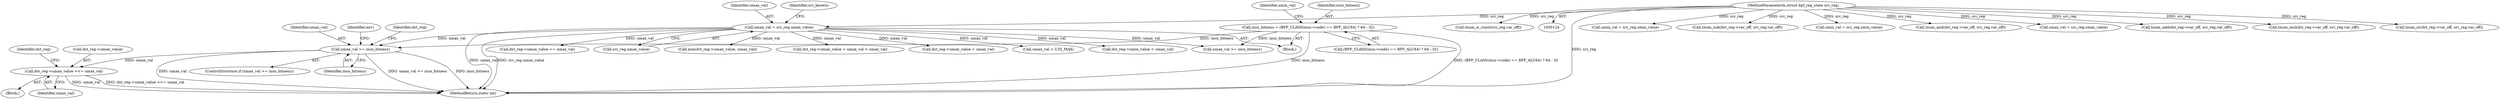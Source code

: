 digraph "0_linux_468f6eafa6c44cb2c5d8aad35e12f06c240a812a@pointer" {
"1000651" [label="(Call,dst_reg->umax_value <<= umax_val)"];
"1000633" [label="(Call,umax_val >= insn_bitness)"];
"1000175" [label="(Call,umax_val = src_reg.umax_value)"];
"1000128" [label="(MethodParameterIn,struct bpf_reg_state src_reg)"];
"1000149" [label="(Call,insn_bitness = (BPF_CLASS(insn->code) == BPF_ALU64) ? 64 : 32)"];
"1000175" [label="(Call,umax_val = src_reg.umax_value)"];
"1000634" [label="(Identifier,umax_val)"];
"1000265" [label="(Call,dst_reg->umax_value += umax_val)"];
"1000319" [label="(Call,dst_reg->umin_value < umax_val)"];
"1000170" [label="(Call,umin_val = src_reg.umin_value)"];
"1000161" [label="(Identifier,smin_val)"];
"1000129" [label="(Block,)"];
"1000176" [label="(Identifier,umax_val)"];
"1000177" [label="(Call,src_reg.umax_value)"];
"1000491" [label="(Call,min(dst_reg->umax_value, umax_val))"];
"1000150" [label="(Identifier,insn_bitness)"];
"1000151" [label="(Call,(BPF_CLASS(insn->code) == BPF_ALU64) ? 64 : 32)"];
"1000783" [label="(MethodReturn,static int)"];
"1000351" [label="(Call,tnum_sub(dst_reg->var_off, src_reg.var_off))"];
"1000658" [label="(Identifier,dst_reg)"];
"1000160" [label="(Call,smin_val = src_reg.smin_value)"];
"1000471" [label="(Call,tnum_and(dst_reg->var_off, src_reg.var_off))"];
"1000240" [label="(Call,dst_reg->umax_value + umax_val < umax_val)"];
"1000632" [label="(ControlStructure,if (umax_val >= insn_bitness))"];
"1000645" [label="(Block,)"];
"1000655" [label="(Identifier,umax_val)"];
"1000165" [label="(Call,smax_val = src_reg.smax_value)"];
"1000652" [label="(Call,dst_reg->umax_value)"];
"1000638" [label="(Identifier,env)"];
"1000274" [label="(Call,tnum_add(dst_reg->var_off, src_reg.var_off))"];
"1000651" [label="(Call,dst_reg->umax_value <<= umax_val)"];
"1000648" [label="(Identifier,dst_reg)"];
"1000149" [label="(Call,insn_bitness = (BPF_CLASS(insn->code) == BPF_ALU64) ? 64 : 32)"];
"1000364" [label="(Call,tnum_mul(dst_reg->var_off, src_reg.var_off))"];
"1000128" [label="(MethodParameterIn,struct bpf_reg_state src_reg)"];
"1000633" [label="(Call,umax_val >= insn_bitness)"];
"1000560" [label="(Call,tnum_or(dst_reg->var_off, src_reg.var_off))"];
"1000241" [label="(Call,dst_reg->umax_value + umax_val)"];
"1000389" [label="(Call,umax_val > U32_MAX)"];
"1000701" [label="(Call,umax_val >= insn_bitness)"];
"1000181" [label="(Identifier,src_known)"];
"1000182" [label="(Call,tnum_is_const(src_reg.var_off))"];
"1000635" [label="(Identifier,insn_bitness)"];
"1000651" -> "1000645"  [label="AST: "];
"1000651" -> "1000655"  [label="CFG: "];
"1000652" -> "1000651"  [label="AST: "];
"1000655" -> "1000651"  [label="AST: "];
"1000658" -> "1000651"  [label="CFG: "];
"1000651" -> "1000783"  [label="DDG: umax_val"];
"1000651" -> "1000783"  [label="DDG: dst_reg->umax_value <<= umax_val"];
"1000633" -> "1000651"  [label="DDG: umax_val"];
"1000633" -> "1000632"  [label="AST: "];
"1000633" -> "1000635"  [label="CFG: "];
"1000634" -> "1000633"  [label="AST: "];
"1000635" -> "1000633"  [label="AST: "];
"1000638" -> "1000633"  [label="CFG: "];
"1000648" -> "1000633"  [label="CFG: "];
"1000633" -> "1000783"  [label="DDG: umax_val >= insn_bitness"];
"1000633" -> "1000783"  [label="DDG: insn_bitness"];
"1000633" -> "1000783"  [label="DDG: umax_val"];
"1000175" -> "1000633"  [label="DDG: umax_val"];
"1000149" -> "1000633"  [label="DDG: insn_bitness"];
"1000175" -> "1000129"  [label="AST: "];
"1000175" -> "1000177"  [label="CFG: "];
"1000176" -> "1000175"  [label="AST: "];
"1000177" -> "1000175"  [label="AST: "];
"1000181" -> "1000175"  [label="CFG: "];
"1000175" -> "1000783"  [label="DDG: umax_val"];
"1000175" -> "1000783"  [label="DDG: src_reg.umax_value"];
"1000128" -> "1000175"  [label="DDG: src_reg"];
"1000175" -> "1000240"  [label="DDG: umax_val"];
"1000175" -> "1000241"  [label="DDG: umax_val"];
"1000175" -> "1000265"  [label="DDG: umax_val"];
"1000175" -> "1000319"  [label="DDG: umax_val"];
"1000175" -> "1000389"  [label="DDG: umax_val"];
"1000175" -> "1000491"  [label="DDG: umax_val"];
"1000175" -> "1000701"  [label="DDG: umax_val"];
"1000128" -> "1000124"  [label="AST: "];
"1000128" -> "1000783"  [label="DDG: src_reg"];
"1000128" -> "1000160"  [label="DDG: src_reg"];
"1000128" -> "1000165"  [label="DDG: src_reg"];
"1000128" -> "1000170"  [label="DDG: src_reg"];
"1000128" -> "1000182"  [label="DDG: src_reg"];
"1000128" -> "1000274"  [label="DDG: src_reg"];
"1000128" -> "1000351"  [label="DDG: src_reg"];
"1000128" -> "1000364"  [label="DDG: src_reg"];
"1000128" -> "1000471"  [label="DDG: src_reg"];
"1000128" -> "1000560"  [label="DDG: src_reg"];
"1000149" -> "1000129"  [label="AST: "];
"1000149" -> "1000151"  [label="CFG: "];
"1000150" -> "1000149"  [label="AST: "];
"1000151" -> "1000149"  [label="AST: "];
"1000161" -> "1000149"  [label="CFG: "];
"1000149" -> "1000783"  [label="DDG: (BPF_CLASS(insn->code) == BPF_ALU64) ? 64 : 32"];
"1000149" -> "1000783"  [label="DDG: insn_bitness"];
"1000149" -> "1000701"  [label="DDG: insn_bitness"];
}
